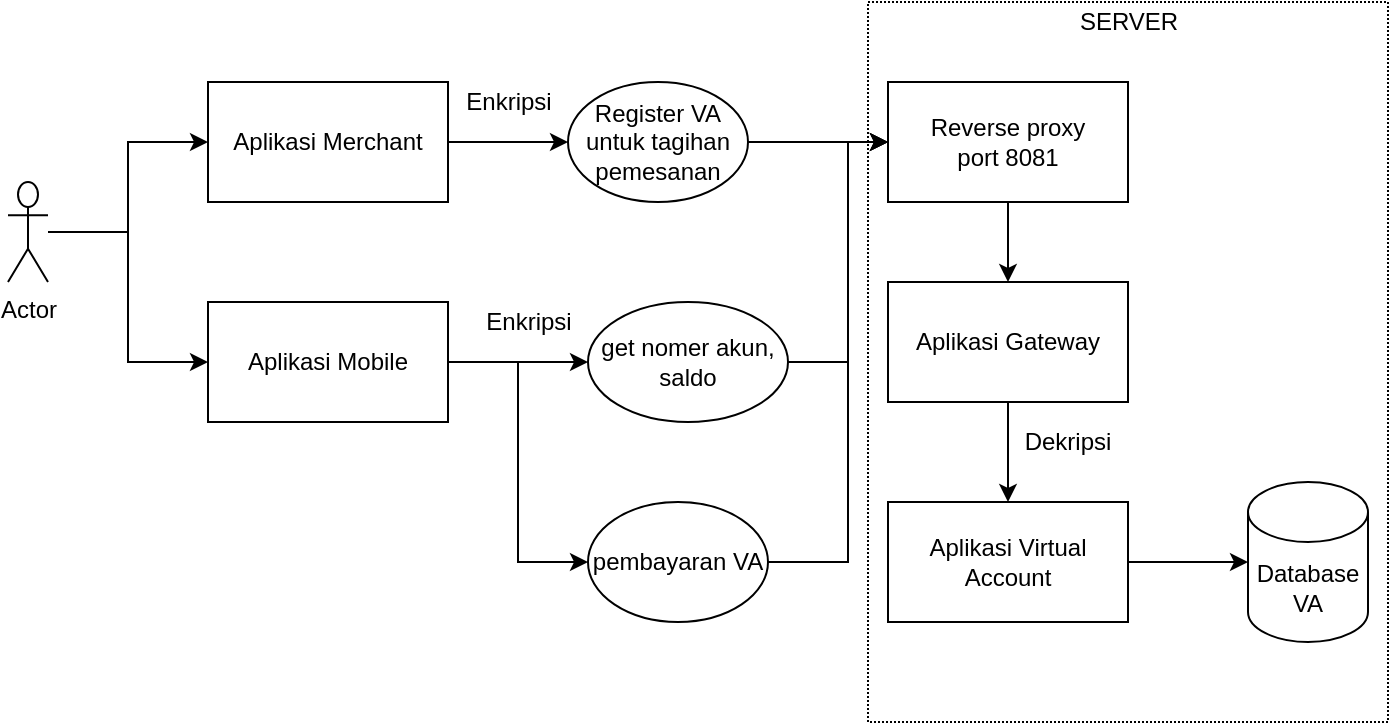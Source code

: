 <mxfile version="14.8.5" type="github">
  <diagram id="4FkXJ6ISbHNL8Xndola9" name="Page-1">
    <mxGraphModel dx="782" dy="411" grid="1" gridSize="10" guides="1" tooltips="1" connect="1" arrows="1" fold="1" page="1" pageScale="1" pageWidth="850" pageHeight="1100" math="0" shadow="0">
      <root>
        <mxCell id="0" />
        <mxCell id="1" parent="0" />
        <mxCell id="4U3-XLHN7mHAFCMIfKig-24" value="" style="rounded=0;whiteSpace=wrap;html=1;dashed=1;dashPattern=1 1;" vertex="1" parent="1">
          <mxGeometry x="550" y="20" width="260" height="360" as="geometry" />
        </mxCell>
        <mxCell id="4U3-XLHN7mHAFCMIfKig-5" style="edgeStyle=orthogonalEdgeStyle;rounded=0;orthogonalLoop=1;jettySize=auto;html=1;entryX=0;entryY=0.5;entryDx=0;entryDy=0;" edge="1" parent="1" source="4U3-XLHN7mHAFCMIfKig-1" target="4U3-XLHN7mHAFCMIfKig-2">
          <mxGeometry relative="1" as="geometry" />
        </mxCell>
        <mxCell id="4U3-XLHN7mHAFCMIfKig-6" style="edgeStyle=orthogonalEdgeStyle;rounded=0;orthogonalLoop=1;jettySize=auto;html=1;entryX=0;entryY=0.5;entryDx=0;entryDy=0;" edge="1" parent="1" source="4U3-XLHN7mHAFCMIfKig-1" target="4U3-XLHN7mHAFCMIfKig-3">
          <mxGeometry relative="1" as="geometry" />
        </mxCell>
        <mxCell id="4U3-XLHN7mHAFCMIfKig-1" value="Actor" style="shape=umlActor;verticalLabelPosition=bottom;verticalAlign=top;html=1;outlineConnect=0;" vertex="1" parent="1">
          <mxGeometry x="120" y="110" width="20" height="50" as="geometry" />
        </mxCell>
        <mxCell id="4U3-XLHN7mHAFCMIfKig-2" value="Aplikasi Merchant" style="rounded=0;whiteSpace=wrap;html=1;" vertex="1" parent="1">
          <mxGeometry x="220" y="60" width="120" height="60" as="geometry" />
        </mxCell>
        <mxCell id="4U3-XLHN7mHAFCMIfKig-18" style="edgeStyle=orthogonalEdgeStyle;rounded=0;orthogonalLoop=1;jettySize=auto;html=1;entryX=0;entryY=0.5;entryDx=0;entryDy=0;" edge="1" parent="1" source="4U3-XLHN7mHAFCMIfKig-3" target="4U3-XLHN7mHAFCMIfKig-11">
          <mxGeometry relative="1" as="geometry" />
        </mxCell>
        <mxCell id="4U3-XLHN7mHAFCMIfKig-19" style="edgeStyle=orthogonalEdgeStyle;rounded=0;orthogonalLoop=1;jettySize=auto;html=1;entryX=0;entryY=0.5;entryDx=0;entryDy=0;" edge="1" parent="1" source="4U3-XLHN7mHAFCMIfKig-3" target="4U3-XLHN7mHAFCMIfKig-12">
          <mxGeometry relative="1" as="geometry" />
        </mxCell>
        <mxCell id="4U3-XLHN7mHAFCMIfKig-3" value="Aplikasi Mobile" style="rounded=0;whiteSpace=wrap;html=1;" vertex="1" parent="1">
          <mxGeometry x="220" y="170" width="120" height="60" as="geometry" />
        </mxCell>
        <mxCell id="4U3-XLHN7mHAFCMIfKig-20" style="edgeStyle=orthogonalEdgeStyle;rounded=0;orthogonalLoop=1;jettySize=auto;html=1;entryX=0;entryY=0.5;entryDx=0;entryDy=0;" edge="1" parent="1" source="4U3-XLHN7mHAFCMIfKig-10" target="4U3-XLHN7mHAFCMIfKig-13">
          <mxGeometry relative="1" as="geometry" />
        </mxCell>
        <mxCell id="4U3-XLHN7mHAFCMIfKig-10" value="&lt;span&gt;Register VA untuk tagihan pemesanan&lt;/span&gt;" style="ellipse;whiteSpace=wrap;html=1;" vertex="1" parent="1">
          <mxGeometry x="400" y="60" width="90" height="60" as="geometry" />
        </mxCell>
        <mxCell id="4U3-XLHN7mHAFCMIfKig-21" style="edgeStyle=orthogonalEdgeStyle;rounded=0;orthogonalLoop=1;jettySize=auto;html=1;entryX=0;entryY=0.5;entryDx=0;entryDy=0;" edge="1" parent="1" source="4U3-XLHN7mHAFCMIfKig-11" target="4U3-XLHN7mHAFCMIfKig-13">
          <mxGeometry relative="1" as="geometry">
            <Array as="points">
              <mxPoint x="540" y="200" />
              <mxPoint x="540" y="90" />
            </Array>
          </mxGeometry>
        </mxCell>
        <mxCell id="4U3-XLHN7mHAFCMIfKig-11" value="&lt;span&gt;get nomer akun, saldo&lt;/span&gt;" style="ellipse;whiteSpace=wrap;html=1;" vertex="1" parent="1">
          <mxGeometry x="410" y="170" width="100" height="60" as="geometry" />
        </mxCell>
        <mxCell id="4U3-XLHN7mHAFCMIfKig-22" style="edgeStyle=orthogonalEdgeStyle;rounded=0;orthogonalLoop=1;jettySize=auto;html=1;entryX=0;entryY=0.5;entryDx=0;entryDy=0;" edge="1" parent="1" source="4U3-XLHN7mHAFCMIfKig-12" target="4U3-XLHN7mHAFCMIfKig-13">
          <mxGeometry relative="1" as="geometry">
            <Array as="points">
              <mxPoint x="540" y="300" />
              <mxPoint x="540" y="90" />
            </Array>
          </mxGeometry>
        </mxCell>
        <mxCell id="4U3-XLHN7mHAFCMIfKig-12" value="pembayaran VA" style="ellipse;whiteSpace=wrap;html=1;" vertex="1" parent="1">
          <mxGeometry x="410" y="270" width="90" height="60" as="geometry" />
        </mxCell>
        <mxCell id="4U3-XLHN7mHAFCMIfKig-26" style="edgeStyle=orthogonalEdgeStyle;rounded=0;orthogonalLoop=1;jettySize=auto;html=1;entryX=0.5;entryY=0;entryDx=0;entryDy=0;" edge="1" parent="1" source="4U3-XLHN7mHAFCMIfKig-13" target="4U3-XLHN7mHAFCMIfKig-14">
          <mxGeometry relative="1" as="geometry" />
        </mxCell>
        <mxCell id="4U3-XLHN7mHAFCMIfKig-13" value="Reverse proxy&lt;br&gt;port 8081" style="rounded=0;whiteSpace=wrap;html=1;" vertex="1" parent="1">
          <mxGeometry x="560" y="60" width="120" height="60" as="geometry" />
        </mxCell>
        <mxCell id="4U3-XLHN7mHAFCMIfKig-28" style="edgeStyle=orthogonalEdgeStyle;rounded=0;orthogonalLoop=1;jettySize=auto;html=1;entryX=0.5;entryY=0;entryDx=0;entryDy=0;" edge="1" parent="1" source="4U3-XLHN7mHAFCMIfKig-14" target="4U3-XLHN7mHAFCMIfKig-15">
          <mxGeometry relative="1" as="geometry" />
        </mxCell>
        <mxCell id="4U3-XLHN7mHAFCMIfKig-14" value="Aplikasi Gateway" style="rounded=0;whiteSpace=wrap;html=1;" vertex="1" parent="1">
          <mxGeometry x="560" y="160" width="120" height="60" as="geometry" />
        </mxCell>
        <mxCell id="4U3-XLHN7mHAFCMIfKig-29" style="edgeStyle=orthogonalEdgeStyle;rounded=0;orthogonalLoop=1;jettySize=auto;html=1;" edge="1" parent="1" source="4U3-XLHN7mHAFCMIfKig-15" target="4U3-XLHN7mHAFCMIfKig-16">
          <mxGeometry relative="1" as="geometry" />
        </mxCell>
        <mxCell id="4U3-XLHN7mHAFCMIfKig-15" value="Aplikasi Virtual Account" style="rounded=0;whiteSpace=wrap;html=1;" vertex="1" parent="1">
          <mxGeometry x="560" y="270" width="120" height="60" as="geometry" />
        </mxCell>
        <mxCell id="4U3-XLHN7mHAFCMIfKig-16" value="Database VA" style="shape=cylinder3;whiteSpace=wrap;html=1;boundedLbl=1;backgroundOutline=1;size=15;" vertex="1" parent="1">
          <mxGeometry x="740" y="260" width="60" height="80" as="geometry" />
        </mxCell>
        <mxCell id="4U3-XLHN7mHAFCMIfKig-17" value="" style="endArrow=classic;html=1;exitX=1;exitY=0.5;exitDx=0;exitDy=0;entryX=0;entryY=0.5;entryDx=0;entryDy=0;" edge="1" parent="1" source="4U3-XLHN7mHAFCMIfKig-2" target="4U3-XLHN7mHAFCMIfKig-10">
          <mxGeometry width="50" height="50" relative="1" as="geometry">
            <mxPoint x="480" y="70" as="sourcePoint" />
            <mxPoint x="530" y="20" as="targetPoint" />
          </mxGeometry>
        </mxCell>
        <mxCell id="4U3-XLHN7mHAFCMIfKig-25" value="SERVER" style="text;html=1;align=center;verticalAlign=middle;resizable=0;points=[];autosize=1;strokeColor=none;" vertex="1" parent="1">
          <mxGeometry x="650" y="20" width="60" height="20" as="geometry" />
        </mxCell>
        <mxCell id="4U3-XLHN7mHAFCMIfKig-30" value="Enkripsi" style="text;html=1;align=center;verticalAlign=middle;resizable=0;points=[];autosize=1;strokeColor=none;" vertex="1" parent="1">
          <mxGeometry x="340" y="60" width="60" height="20" as="geometry" />
        </mxCell>
        <mxCell id="4U3-XLHN7mHAFCMIfKig-31" value="Enkripsi" style="text;html=1;align=center;verticalAlign=middle;resizable=0;points=[];autosize=1;strokeColor=none;" vertex="1" parent="1">
          <mxGeometry x="350" y="170" width="60" height="20" as="geometry" />
        </mxCell>
        <mxCell id="4U3-XLHN7mHAFCMIfKig-32" value="Dekripsi" style="text;html=1;strokeColor=none;fillColor=none;align=center;verticalAlign=middle;whiteSpace=wrap;rounded=0;dashed=1;dashPattern=1 1;" vertex="1" parent="1">
          <mxGeometry x="630" y="230" width="40" height="20" as="geometry" />
        </mxCell>
      </root>
    </mxGraphModel>
  </diagram>
</mxfile>
